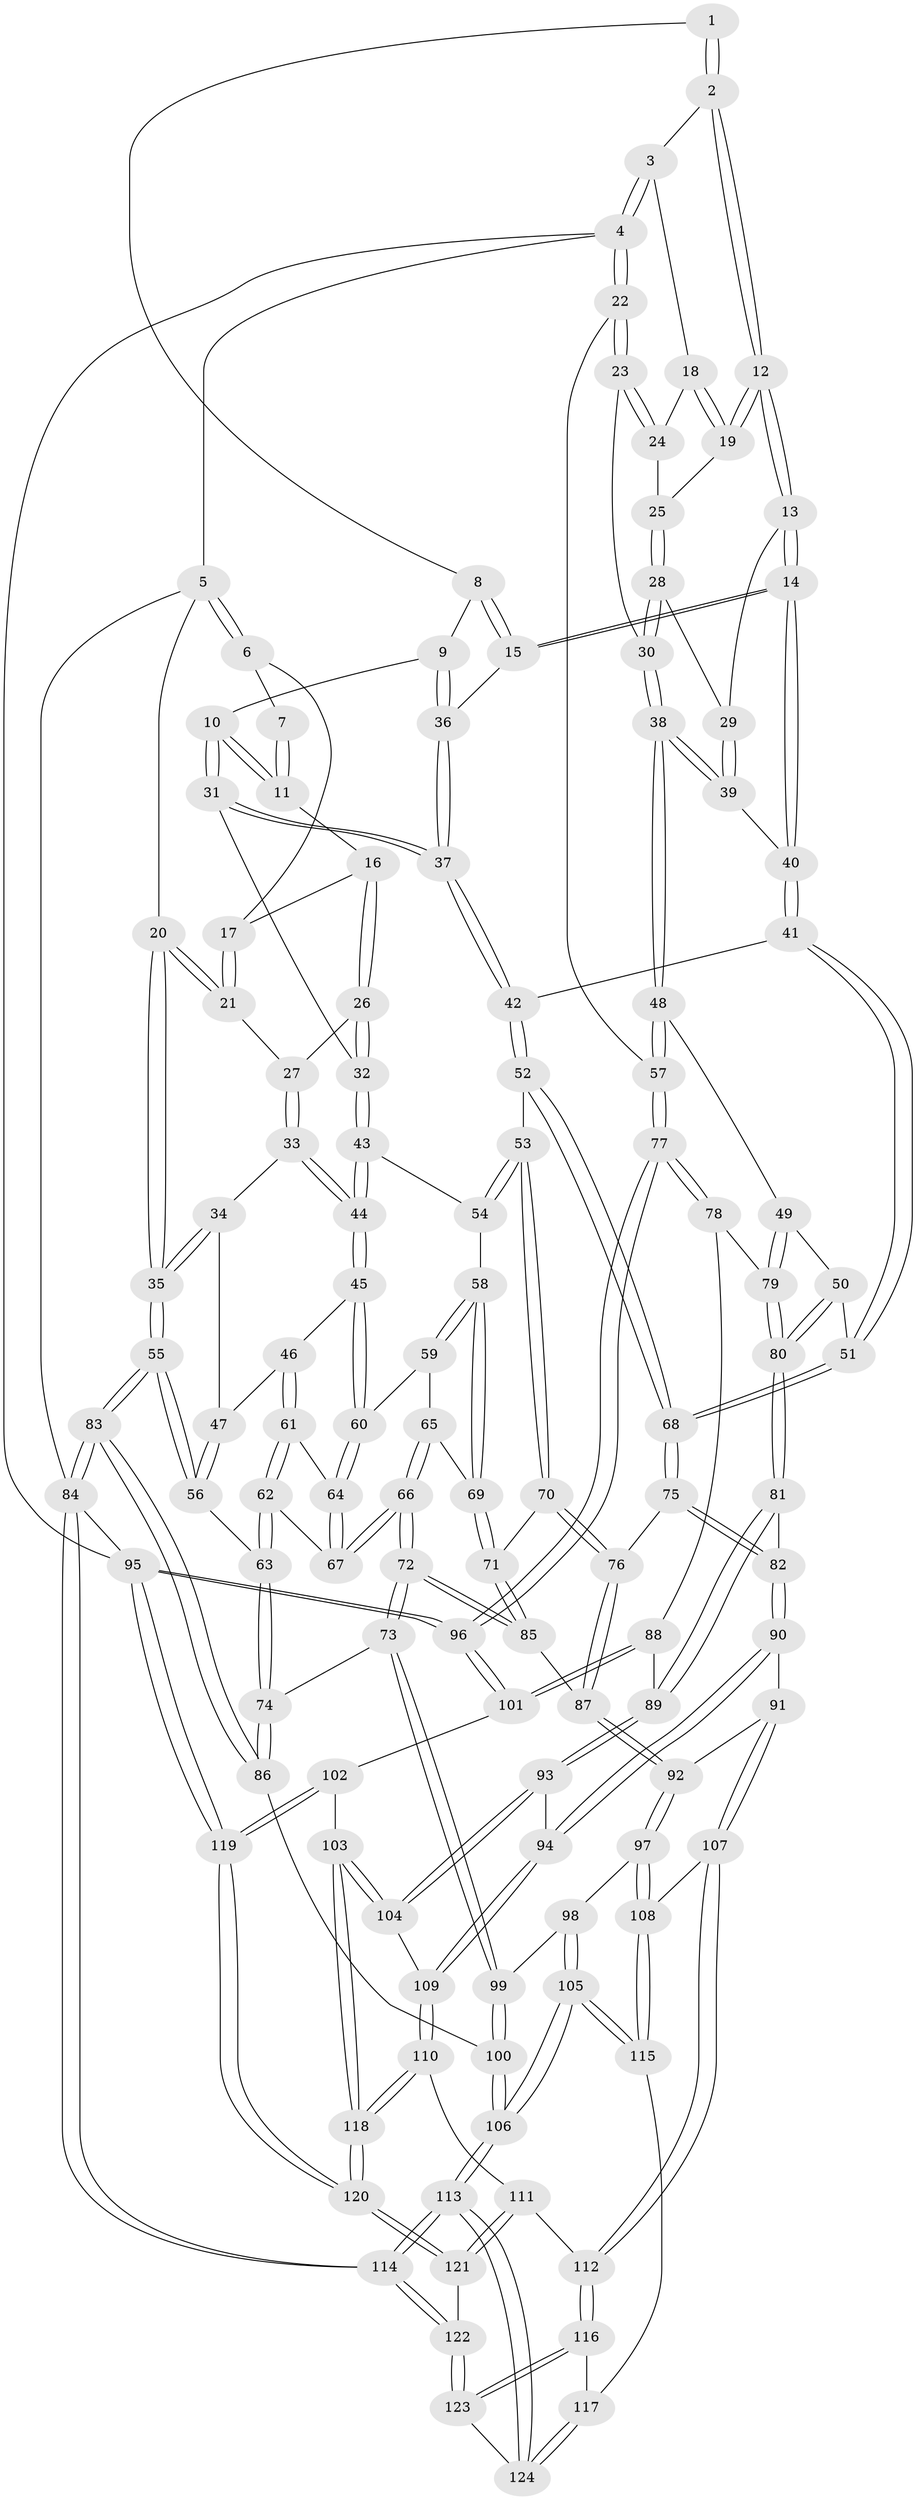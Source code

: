 // Generated by graph-tools (version 1.1) at 2025/27/03/15/25 16:27:57]
// undirected, 124 vertices, 307 edges
graph export_dot {
graph [start="1"]
  node [color=gray90,style=filled];
  1 [pos="+0.6264673798982999+0"];
  2 [pos="+0.8723128079655814+0"];
  3 [pos="+0.8725715157146627+0"];
  4 [pos="+1+0"];
  5 [pos="+0+0"];
  6 [pos="+0.2925751156397449+0"];
  7 [pos="+0.4832596801608875+0"];
  8 [pos="+0.6199903247951898+0"];
  9 [pos="+0.5368568971717713+0.13163205603794523"];
  10 [pos="+0.5126695540302101+0.11923049837805584"];
  11 [pos="+0.4798198406085805+0.08462227777360704"];
  12 [pos="+0.6826266248961029+0.11914719403498303"];
  13 [pos="+0.6542247912912463+0.13859774155929472"];
  14 [pos="+0.6278700977289635+0.14445128032702875"];
  15 [pos="+0.6262736288143116+0.14347700726165832"];
  16 [pos="+0.4260080196867719+0.10473439989443983"];
  17 [pos="+0.2891444436533209+0"];
  18 [pos="+0.8642844192188084+0"];
  19 [pos="+0.7214512068986438+0.11920424427678009"];
  20 [pos="+0+0"];
  21 [pos="+0.264631145185853+0.09985247343555427"];
  22 [pos="+1+0.21224484571392543"];
  23 [pos="+0.9188088275217418+0.23444279260466203"];
  24 [pos="+0.8647868727340629+0"];
  25 [pos="+0.7671768171378374+0.13194591487450558"];
  26 [pos="+0.36419781979591026+0.16846960772400527"];
  27 [pos="+0.26567546295889266+0.10955517274754116"];
  28 [pos="+0.7785492428436293+0.16448785509935443"];
  29 [pos="+0.7263354060070367+0.18347983307114304"];
  30 [pos="+0.8990833045657997+0.25071087973986483"];
  31 [pos="+0.4069288231838112+0.25087666483999577"];
  32 [pos="+0.3903637790766666+0.2515655574167548"];
  33 [pos="+0.20105890004280066+0.19920758073270212"];
  34 [pos="+0.16771827919431978+0.20428400411091274"];
  35 [pos="+0+0.12777515824731625"];
  36 [pos="+0.5489033097601512+0.1396428880876441"];
  37 [pos="+0.5064540651208899+0.27611082385998476"];
  38 [pos="+0.8535216597411285+0.31771008507922993"];
  39 [pos="+0.7372776700588187+0.26747540095313793"];
  40 [pos="+0.6423508928242033+0.26395801039990424"];
  41 [pos="+0.5855837679996574+0.33577863719093903"];
  42 [pos="+0.5653518444650416+0.33797854887861156"];
  43 [pos="+0.3617231161838585+0.2862119627008356"];
  44 [pos="+0.2959506087548478+0.31760879604661046"];
  45 [pos="+0.2954556006055591+0.31864447413847546"];
  46 [pos="+0.19833814275170192+0.3570479229353137"];
  47 [pos="+0.15496993574694118+0.34222841555405825"];
  48 [pos="+0.8515196302245165+0.33234505033001055"];
  49 [pos="+0.8499787349780653+0.3399596618063157"];
  50 [pos="+0.6880463884202754+0.4162440950587486"];
  51 [pos="+0.6720308148539361+0.4096909339760868"];
  52 [pos="+0.5427272784740258+0.36646477997134946"];
  53 [pos="+0.4991773147130068+0.394146662232702"];
  54 [pos="+0.4186981756239305+0.3652622551165127"];
  55 [pos="+0+0.2946371765067769"];
  56 [pos="+0.04330502148913829+0.3654386763557335"];
  57 [pos="+1+0.44762948621826265"];
  58 [pos="+0.38876563593111596+0.4236542899268411"];
  59 [pos="+0.3069480513121666+0.35829613080984196"];
  60 [pos="+0.2978361185521195+0.3337208426560239"];
  61 [pos="+0.1958951082653572+0.3839296367747205"];
  62 [pos="+0.1900173439884099+0.41889963249969153"];
  63 [pos="+0.15126727073244067+0.47558931940006915"];
  64 [pos="+0.24880380891538337+0.42357098687207434"];
  65 [pos="+0.3092152351474406+0.4206593291032228"];
  66 [pos="+0.27505735496121375+0.5136525710780069"];
  67 [pos="+0.24425819139402344+0.437007329252977"];
  68 [pos="+0.5737838749450899+0.5090906609215513"];
  69 [pos="+0.3982827047823144+0.46676078948787064"];
  70 [pos="+0.48469357858321555+0.42209309053635785"];
  71 [pos="+0.4072975401116969+0.48490975335946407"];
  72 [pos="+0.27196036492052544+0.5867084483214332"];
  73 [pos="+0.2679131562406048+0.5886213313252329"];
  74 [pos="+0.15634201430872535+0.5006234460229383"];
  75 [pos="+0.5674628477379182+0.5345375877778517"];
  76 [pos="+0.5370432715622395+0.5351903641209275"];
  77 [pos="+1+0.5981308063099391"];
  78 [pos="+0.9088214710044108+0.4771949919201636"];
  79 [pos="+0.8877079176201319+0.4488747500991901"];
  80 [pos="+0.7088809180463287+0.5325158642713266"];
  81 [pos="+0.6978289557997803+0.5735062710560738"];
  82 [pos="+0.6091508878177743+0.5692160441675705"];
  83 [pos="+0+0.5939288868759631"];
  84 [pos="+0+1"];
  85 [pos="+0.386427166339313+0.5818978943822248"];
  86 [pos="+0+0.6147497957700926"];
  87 [pos="+0.3987491364388516+0.5893097108011566"];
  88 [pos="+0.804125242054014+0.6433283611282025"];
  89 [pos="+0.7277870972233917+0.6167567361600537"];
  90 [pos="+0.5463997722463475+0.6971477843378944"];
  91 [pos="+0.46561493780072083+0.6900537446721626"];
  92 [pos="+0.4396537677492788+0.6599389244722595"];
  93 [pos="+0.6447841845066992+0.7347555618389187"];
  94 [pos="+0.5826085890263254+0.7263142060270187"];
  95 [pos="+1+1"];
  96 [pos="+1+0.8885994195843808"];
  97 [pos="+0.3016601943510435+0.7828718212731338"];
  98 [pos="+0.2561426725753041+0.6926684378790958"];
  99 [pos="+0.23718518764810448+0.6383332564143138"];
  100 [pos="+0.08139949714167419+0.7035825868355611"];
  101 [pos="+0.844821760444271+0.7020514613275752"];
  102 [pos="+0.7176744348311861+0.8231818101782973"];
  103 [pos="+0.7051161823322282+0.8182152958604266"];
  104 [pos="+0.6901042907987056+0.8026390920155987"];
  105 [pos="+0.15057124923226448+0.8775557228589969"];
  106 [pos="+0.12864372231059928+0.8874920669217802"];
  107 [pos="+0.43909528021198885+0.7916900220878693"];
  108 [pos="+0.302010662434652+0.7844645017912455"];
  109 [pos="+0.5478364422121376+0.8401080792773475"];
  110 [pos="+0.537037917325606+0.8580716122658999"];
  111 [pos="+0.500448363474999+0.864243929144422"];
  112 [pos="+0.45736889123915725+0.8499666331681659"];
  113 [pos="+0+1"];
  114 [pos="+0+1"];
  115 [pos="+0.28549182229626824+0.8323099264871457"];
  116 [pos="+0.42793237208755336+0.876316100566541"];
  117 [pos="+0.3395682979725783+0.8995395038557771"];
  118 [pos="+0.5968021880975486+0.9002922527649272"];
  119 [pos="+0.9781930154717703+1"];
  120 [pos="+0.6768696684652248+1"];
  121 [pos="+0.5221732872736821+1"];
  122 [pos="+0.5048612775807511+1"];
  123 [pos="+0.4407179937864085+1"];
  124 [pos="+0.3321568214491138+0.9308773441116298"];
  1 -- 2;
  1 -- 2;
  1 -- 8;
  2 -- 3;
  2 -- 12;
  2 -- 12;
  3 -- 4;
  3 -- 4;
  3 -- 18;
  4 -- 5;
  4 -- 22;
  4 -- 22;
  4 -- 95;
  5 -- 6;
  5 -- 6;
  5 -- 20;
  5 -- 84;
  6 -- 7;
  6 -- 17;
  7 -- 11;
  7 -- 11;
  8 -- 9;
  8 -- 15;
  8 -- 15;
  9 -- 10;
  9 -- 36;
  9 -- 36;
  10 -- 11;
  10 -- 11;
  10 -- 31;
  10 -- 31;
  11 -- 16;
  12 -- 13;
  12 -- 13;
  12 -- 19;
  12 -- 19;
  13 -- 14;
  13 -- 14;
  13 -- 29;
  14 -- 15;
  14 -- 15;
  14 -- 40;
  14 -- 40;
  15 -- 36;
  16 -- 17;
  16 -- 26;
  16 -- 26;
  17 -- 21;
  17 -- 21;
  18 -- 19;
  18 -- 19;
  18 -- 24;
  19 -- 25;
  20 -- 21;
  20 -- 21;
  20 -- 35;
  20 -- 35;
  21 -- 27;
  22 -- 23;
  22 -- 23;
  22 -- 57;
  23 -- 24;
  23 -- 24;
  23 -- 30;
  24 -- 25;
  25 -- 28;
  25 -- 28;
  26 -- 27;
  26 -- 32;
  26 -- 32;
  27 -- 33;
  27 -- 33;
  28 -- 29;
  28 -- 30;
  28 -- 30;
  29 -- 39;
  29 -- 39;
  30 -- 38;
  30 -- 38;
  31 -- 32;
  31 -- 37;
  31 -- 37;
  32 -- 43;
  32 -- 43;
  33 -- 34;
  33 -- 44;
  33 -- 44;
  34 -- 35;
  34 -- 35;
  34 -- 47;
  35 -- 55;
  35 -- 55;
  36 -- 37;
  36 -- 37;
  37 -- 42;
  37 -- 42;
  38 -- 39;
  38 -- 39;
  38 -- 48;
  38 -- 48;
  39 -- 40;
  40 -- 41;
  40 -- 41;
  41 -- 42;
  41 -- 51;
  41 -- 51;
  42 -- 52;
  42 -- 52;
  43 -- 44;
  43 -- 44;
  43 -- 54;
  44 -- 45;
  44 -- 45;
  45 -- 46;
  45 -- 60;
  45 -- 60;
  46 -- 47;
  46 -- 61;
  46 -- 61;
  47 -- 56;
  47 -- 56;
  48 -- 49;
  48 -- 57;
  48 -- 57;
  49 -- 50;
  49 -- 79;
  49 -- 79;
  50 -- 51;
  50 -- 80;
  50 -- 80;
  51 -- 68;
  51 -- 68;
  52 -- 53;
  52 -- 68;
  52 -- 68;
  53 -- 54;
  53 -- 54;
  53 -- 70;
  53 -- 70;
  54 -- 58;
  55 -- 56;
  55 -- 56;
  55 -- 83;
  55 -- 83;
  56 -- 63;
  57 -- 77;
  57 -- 77;
  58 -- 59;
  58 -- 59;
  58 -- 69;
  58 -- 69;
  59 -- 60;
  59 -- 65;
  60 -- 64;
  60 -- 64;
  61 -- 62;
  61 -- 62;
  61 -- 64;
  62 -- 63;
  62 -- 63;
  62 -- 67;
  63 -- 74;
  63 -- 74;
  64 -- 67;
  64 -- 67;
  65 -- 66;
  65 -- 66;
  65 -- 69;
  66 -- 67;
  66 -- 67;
  66 -- 72;
  66 -- 72;
  68 -- 75;
  68 -- 75;
  69 -- 71;
  69 -- 71;
  70 -- 71;
  70 -- 76;
  70 -- 76;
  71 -- 85;
  71 -- 85;
  72 -- 73;
  72 -- 73;
  72 -- 85;
  72 -- 85;
  73 -- 74;
  73 -- 99;
  73 -- 99;
  74 -- 86;
  74 -- 86;
  75 -- 76;
  75 -- 82;
  75 -- 82;
  76 -- 87;
  76 -- 87;
  77 -- 78;
  77 -- 78;
  77 -- 96;
  77 -- 96;
  78 -- 79;
  78 -- 88;
  79 -- 80;
  79 -- 80;
  80 -- 81;
  80 -- 81;
  81 -- 82;
  81 -- 89;
  81 -- 89;
  82 -- 90;
  82 -- 90;
  83 -- 84;
  83 -- 84;
  83 -- 86;
  83 -- 86;
  84 -- 114;
  84 -- 114;
  84 -- 95;
  85 -- 87;
  86 -- 100;
  87 -- 92;
  87 -- 92;
  88 -- 89;
  88 -- 101;
  88 -- 101;
  89 -- 93;
  89 -- 93;
  90 -- 91;
  90 -- 94;
  90 -- 94;
  91 -- 92;
  91 -- 107;
  91 -- 107;
  92 -- 97;
  92 -- 97;
  93 -- 94;
  93 -- 104;
  93 -- 104;
  94 -- 109;
  94 -- 109;
  95 -- 96;
  95 -- 96;
  95 -- 119;
  95 -- 119;
  96 -- 101;
  96 -- 101;
  97 -- 98;
  97 -- 108;
  97 -- 108;
  98 -- 99;
  98 -- 105;
  98 -- 105;
  99 -- 100;
  99 -- 100;
  100 -- 106;
  100 -- 106;
  101 -- 102;
  102 -- 103;
  102 -- 119;
  102 -- 119;
  103 -- 104;
  103 -- 104;
  103 -- 118;
  103 -- 118;
  104 -- 109;
  105 -- 106;
  105 -- 106;
  105 -- 115;
  105 -- 115;
  106 -- 113;
  106 -- 113;
  107 -- 108;
  107 -- 112;
  107 -- 112;
  108 -- 115;
  108 -- 115;
  109 -- 110;
  109 -- 110;
  110 -- 111;
  110 -- 118;
  110 -- 118;
  111 -- 112;
  111 -- 121;
  111 -- 121;
  112 -- 116;
  112 -- 116;
  113 -- 114;
  113 -- 114;
  113 -- 124;
  113 -- 124;
  114 -- 122;
  114 -- 122;
  115 -- 117;
  116 -- 117;
  116 -- 123;
  116 -- 123;
  117 -- 124;
  117 -- 124;
  118 -- 120;
  118 -- 120;
  119 -- 120;
  119 -- 120;
  120 -- 121;
  120 -- 121;
  121 -- 122;
  122 -- 123;
  122 -- 123;
  123 -- 124;
}
